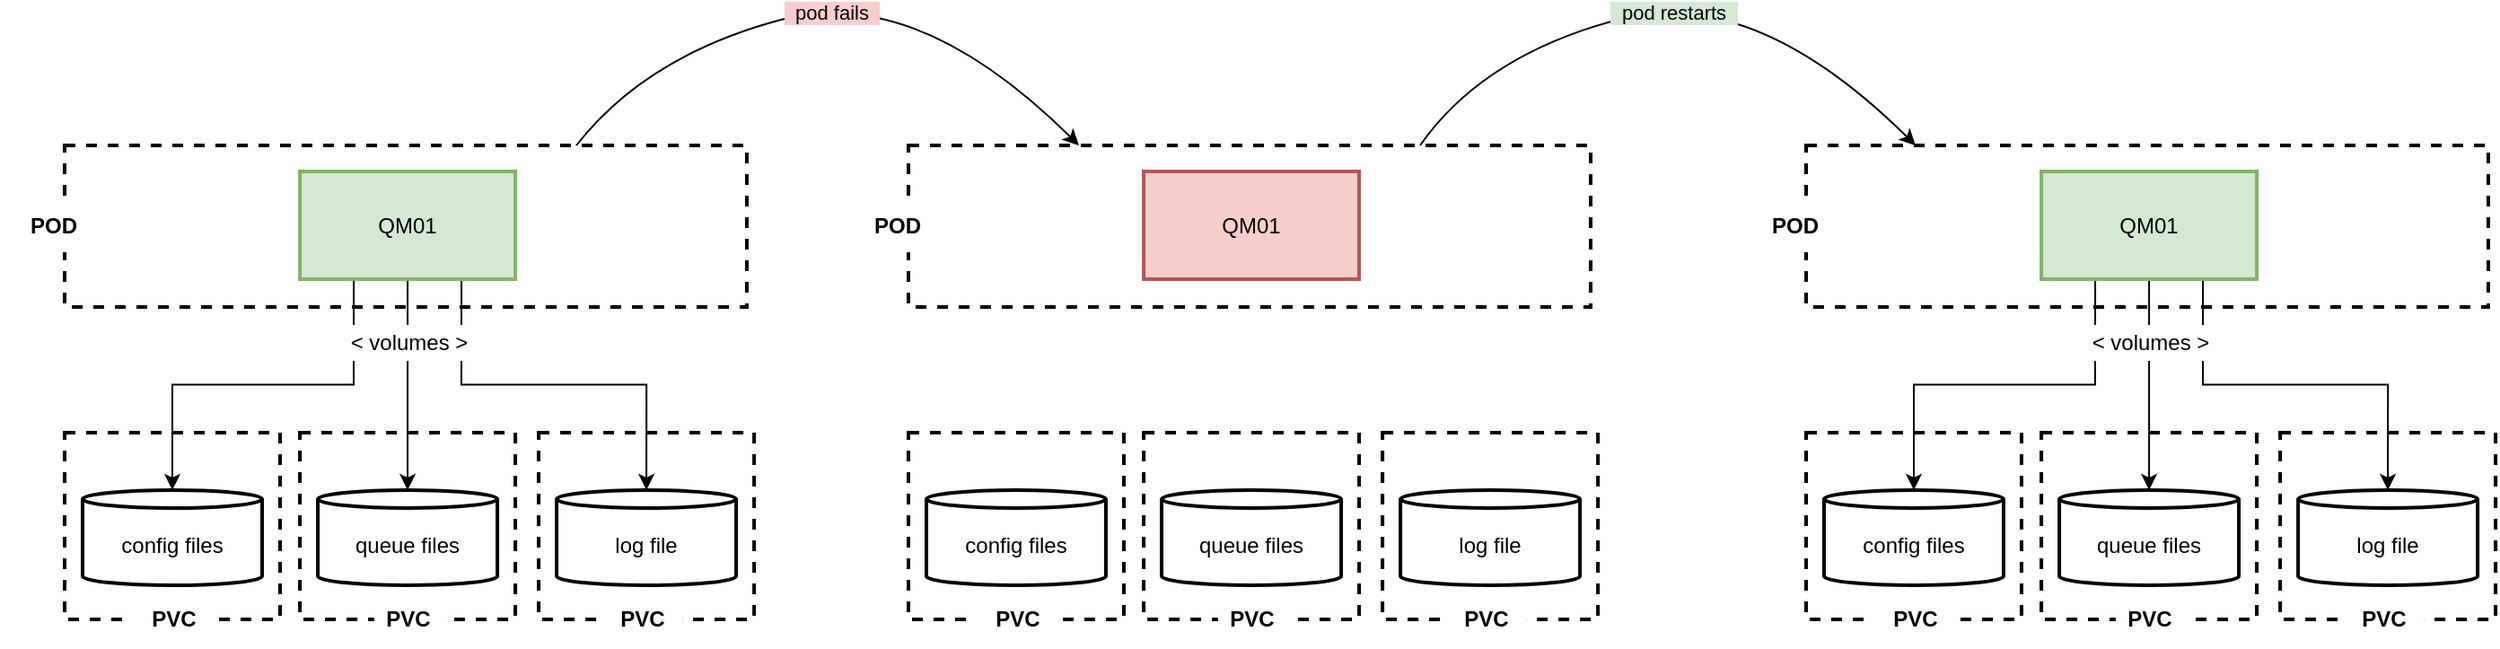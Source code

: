<mxfile version="15.8.7" type="device"><diagram id="1-U7nmGfS2WL6KFu9o9n" name="Page-1"><mxGraphModel dx="1678" dy="2234" grid="1" gridSize="10" guides="1" tooltips="1" connect="1" arrows="1" fold="1" page="1" pageScale="1" pageWidth="827" pageHeight="1169" math="0" shadow="0"><root><mxCell id="0"/><mxCell id="1" parent="0"/><mxCell id="4EUrJLht-SFeh13_2HfK-132" value="" style="rounded=0;whiteSpace=wrap;html=1;strokeWidth=2;fillColor=none;dashed=1;" vertex="1" parent="1"><mxGeometry x="166" y="-1040" width="380" height="90" as="geometry"/></mxCell><mxCell id="4EUrJLht-SFeh13_2HfK-133" style="edgeStyle=orthogonalEdgeStyle;rounded=0;orthogonalLoop=1;jettySize=auto;html=1;exitX=0.25;exitY=1;exitDx=0;exitDy=0;" edge="1" source="4EUrJLht-SFeh13_2HfK-136" target="4EUrJLht-SFeh13_2HfK-137" parent="1"><mxGeometry relative="1" as="geometry"/></mxCell><mxCell id="4EUrJLht-SFeh13_2HfK-134" style="edgeStyle=orthogonalEdgeStyle;rounded=0;orthogonalLoop=1;jettySize=auto;html=1;entryX=0.5;entryY=0;entryDx=0;entryDy=0;entryPerimeter=0;" edge="1" source="4EUrJLht-SFeh13_2HfK-136" target="4EUrJLht-SFeh13_2HfK-147" parent="1"><mxGeometry relative="1" as="geometry"/></mxCell><mxCell id="4EUrJLht-SFeh13_2HfK-135" style="edgeStyle=orthogonalEdgeStyle;rounded=0;orthogonalLoop=1;jettySize=auto;html=1;entryX=0.5;entryY=0;entryDx=0;entryDy=0;entryPerimeter=0;exitX=0.75;exitY=1;exitDx=0;exitDy=0;" edge="1" source="4EUrJLht-SFeh13_2HfK-136" target="4EUrJLht-SFeh13_2HfK-148" parent="1"><mxGeometry relative="1" as="geometry"/></mxCell><mxCell id="4EUrJLht-SFeh13_2HfK-136" value="QM01" style="rounded=0;whiteSpace=wrap;html=1;strokeWidth=2;fillColor=#d5e8d4;strokeColor=#82b366;" vertex="1" parent="1"><mxGeometry x="297.04" y="-1025.5" width="120" height="60" as="geometry"/></mxCell><mxCell id="4EUrJLht-SFeh13_2HfK-137" value="config files" style="shape=cylinder3;whiteSpace=wrap;html=1;boundedLbl=1;backgroundOutline=1;size=5;strokeWidth=2;" vertex="1" parent="1"><mxGeometry x="176" y="-848" width="100" height="53" as="geometry"/></mxCell><mxCell id="4EUrJLht-SFeh13_2HfK-147" value="queue files" style="shape=cylinder3;whiteSpace=wrap;html=1;boundedLbl=1;backgroundOutline=1;size=5;strokeWidth=2;" vertex="1" parent="1"><mxGeometry x="307.04" y="-848" width="100" height="53" as="geometry"/></mxCell><mxCell id="4EUrJLht-SFeh13_2HfK-148" value="log file" style="shape=cylinder3;whiteSpace=wrap;html=1;boundedLbl=1;backgroundOutline=1;size=5;strokeWidth=2;" vertex="1" parent="1"><mxGeometry x="440.05" y="-848" width="100" height="53" as="geometry"/></mxCell><mxCell id="4EUrJLht-SFeh13_2HfK-153" value="POD" style="text;html=1;strokeColor=none;fillColor=default;align=center;verticalAlign=middle;whiteSpace=wrap;rounded=0;fontStyle=1" vertex="1" parent="1"><mxGeometry x="130" y="-1010.5" width="60" height="30" as="geometry"/></mxCell><mxCell id="4EUrJLht-SFeh13_2HfK-154" value="" style="rounded=0;whiteSpace=wrap;html=1;strokeWidth=2;fillColor=none;dashed=1;" vertex="1" parent="1"><mxGeometry x="166" y="-880" width="120" height="104" as="geometry"/></mxCell><mxCell id="4EUrJLht-SFeh13_2HfK-155" value="PVC" style="text;html=1;strokeColor=none;fillColor=default;align=center;verticalAlign=middle;whiteSpace=wrap;rounded=0;fontStyle=1" vertex="1" parent="1"><mxGeometry x="201.92" y="-791" width="50" height="30" as="geometry"/></mxCell><mxCell id="4EUrJLht-SFeh13_2HfK-156" value="" style="rounded=0;whiteSpace=wrap;html=1;strokeWidth=2;fillColor=none;dashed=1;" vertex="1" parent="1"><mxGeometry x="430.05" y="-880" width="120" height="104" as="geometry"/></mxCell><mxCell id="4EUrJLht-SFeh13_2HfK-157" value="" style="rounded=0;whiteSpace=wrap;html=1;strokeWidth=2;fillColor=none;dashed=1;" vertex="1" parent="1"><mxGeometry x="297.04" y="-880" width="120" height="104" as="geometry"/></mxCell><mxCell id="4EUrJLht-SFeh13_2HfK-158" value="PVC" style="text;html=1;strokeColor=none;fillColor=default;align=center;verticalAlign=middle;whiteSpace=wrap;rounded=0;fontStyle=1" vertex="1" parent="1"><mxGeometry x="465.95" y="-791" width="44.05" height="30" as="geometry"/></mxCell><mxCell id="4EUrJLht-SFeh13_2HfK-159" value="PVC" style="text;html=1;strokeColor=none;fillColor=default;align=center;verticalAlign=middle;whiteSpace=wrap;rounded=0;fontStyle=1" vertex="1" parent="1"><mxGeometry x="338.44" y="-791" width="38.96" height="30" as="geometry"/></mxCell><mxCell id="4EUrJLht-SFeh13_2HfK-160" value="&amp;lt; volumes &amp;gt;" style="text;html=1;strokeColor=none;fillColor=default;align=center;verticalAlign=middle;whiteSpace=wrap;rounded=0;fontFamily=Helvetica;" vertex="1" parent="1"><mxGeometry x="315.03" y="-940" width="85.95" height="20" as="geometry"/></mxCell><mxCell id="4EUrJLht-SFeh13_2HfK-161" value="" style="rounded=0;whiteSpace=wrap;html=1;strokeWidth=2;fillColor=none;dashed=1;" vertex="1" parent="1"><mxGeometry x="636" y="-1040" width="380" height="90" as="geometry"/></mxCell><mxCell id="4EUrJLht-SFeh13_2HfK-162" value="QM01" style="rounded=0;whiteSpace=wrap;html=1;strokeWidth=2;fillColor=#f8cecc;strokeColor=#b85450;" vertex="1" parent="1"><mxGeometry x="767.04" y="-1025.5" width="120" height="60" as="geometry"/></mxCell><mxCell id="4EUrJLht-SFeh13_2HfK-163" value="config files" style="shape=cylinder3;whiteSpace=wrap;html=1;boundedLbl=1;backgroundOutline=1;size=5;strokeWidth=2;" vertex="1" parent="1"><mxGeometry x="646" y="-848" width="100" height="53" as="geometry"/></mxCell><mxCell id="4EUrJLht-SFeh13_2HfK-173" value="queue files" style="shape=cylinder3;whiteSpace=wrap;html=1;boundedLbl=1;backgroundOutline=1;size=5;strokeWidth=2;" vertex="1" parent="1"><mxGeometry x="777.04" y="-848" width="100" height="53" as="geometry"/></mxCell><mxCell id="4EUrJLht-SFeh13_2HfK-174" value="log file" style="shape=cylinder3;whiteSpace=wrap;html=1;boundedLbl=1;backgroundOutline=1;size=5;strokeWidth=2;" vertex="1" parent="1"><mxGeometry x="910.05" y="-848" width="100" height="53" as="geometry"/></mxCell><mxCell id="4EUrJLht-SFeh13_2HfK-179" value="POD" style="text;html=1;strokeColor=none;fillColor=default;align=center;verticalAlign=middle;whiteSpace=wrap;rounded=0;fontStyle=1" vertex="1" parent="1"><mxGeometry x="600" y="-1010.5" width="60" height="30" as="geometry"/></mxCell><mxCell id="4EUrJLht-SFeh13_2HfK-180" value="" style="rounded=0;whiteSpace=wrap;html=1;strokeWidth=2;fillColor=none;dashed=1;" vertex="1" parent="1"><mxGeometry x="636" y="-880" width="120" height="104" as="geometry"/></mxCell><mxCell id="4EUrJLht-SFeh13_2HfK-181" value="PVC" style="text;html=1;strokeColor=none;fillColor=default;align=center;verticalAlign=middle;whiteSpace=wrap;rounded=0;fontStyle=1" vertex="1" parent="1"><mxGeometry x="671.92" y="-791" width="50" height="30" as="geometry"/></mxCell><mxCell id="4EUrJLht-SFeh13_2HfK-182" value="" style="rounded=0;whiteSpace=wrap;html=1;strokeWidth=2;fillColor=none;dashed=1;" vertex="1" parent="1"><mxGeometry x="900.05" y="-880" width="120" height="104" as="geometry"/></mxCell><mxCell id="4EUrJLht-SFeh13_2HfK-183" value="" style="rounded=0;whiteSpace=wrap;html=1;strokeWidth=2;fillColor=none;dashed=1;" vertex="1" parent="1"><mxGeometry x="767.04" y="-880" width="120" height="104" as="geometry"/></mxCell><mxCell id="4EUrJLht-SFeh13_2HfK-184" value="PVC" style="text;html=1;strokeColor=none;fillColor=default;align=center;verticalAlign=middle;whiteSpace=wrap;rounded=0;fontStyle=1" vertex="1" parent="1"><mxGeometry x="935.95" y="-791" width="44.05" height="30" as="geometry"/></mxCell><mxCell id="4EUrJLht-SFeh13_2HfK-185" value="PVC" style="text;html=1;strokeColor=none;fillColor=default;align=center;verticalAlign=middle;whiteSpace=wrap;rounded=0;fontStyle=1" vertex="1" parent="1"><mxGeometry x="808.44" y="-791" width="38.96" height="30" as="geometry"/></mxCell><mxCell id="4EUrJLht-SFeh13_2HfK-186" value="" style="rounded=0;whiteSpace=wrap;html=1;strokeWidth=2;fillColor=none;dashed=1;" vertex="1" parent="1"><mxGeometry x="1136" y="-1040" width="380" height="90" as="geometry"/></mxCell><mxCell id="4EUrJLht-SFeh13_2HfK-187" style="edgeStyle=orthogonalEdgeStyle;rounded=0;orthogonalLoop=1;jettySize=auto;html=1;exitX=0.25;exitY=1;exitDx=0;exitDy=0;" edge="1" source="4EUrJLht-SFeh13_2HfK-190" target="4EUrJLht-SFeh13_2HfK-191" parent="1"><mxGeometry relative="1" as="geometry"/></mxCell><mxCell id="4EUrJLht-SFeh13_2HfK-188" style="edgeStyle=orthogonalEdgeStyle;rounded=0;orthogonalLoop=1;jettySize=auto;html=1;entryX=0.5;entryY=0;entryDx=0;entryDy=0;entryPerimeter=0;" edge="1" source="4EUrJLht-SFeh13_2HfK-190" target="4EUrJLht-SFeh13_2HfK-201" parent="1"><mxGeometry relative="1" as="geometry"/></mxCell><mxCell id="4EUrJLht-SFeh13_2HfK-189" style="edgeStyle=orthogonalEdgeStyle;rounded=0;orthogonalLoop=1;jettySize=auto;html=1;entryX=0.5;entryY=0;entryDx=0;entryDy=0;entryPerimeter=0;exitX=0.75;exitY=1;exitDx=0;exitDy=0;" edge="1" source="4EUrJLht-SFeh13_2HfK-190" target="4EUrJLht-SFeh13_2HfK-202" parent="1"><mxGeometry relative="1" as="geometry"/></mxCell><mxCell id="4EUrJLht-SFeh13_2HfK-190" value="QM01" style="rounded=0;whiteSpace=wrap;html=1;strokeWidth=2;fillColor=#d5e8d4;strokeColor=#82b366;" vertex="1" parent="1"><mxGeometry x="1267.04" y="-1025.5" width="120" height="60" as="geometry"/></mxCell><mxCell id="4EUrJLht-SFeh13_2HfK-191" value="config files" style="shape=cylinder3;whiteSpace=wrap;html=1;boundedLbl=1;backgroundOutline=1;size=5;strokeWidth=2;" vertex="1" parent="1"><mxGeometry x="1146" y="-848" width="100" height="53" as="geometry"/></mxCell><mxCell id="4EUrJLht-SFeh13_2HfK-201" value="queue files" style="shape=cylinder3;whiteSpace=wrap;html=1;boundedLbl=1;backgroundOutline=1;size=5;strokeWidth=2;" vertex="1" parent="1"><mxGeometry x="1277.04" y="-848" width="100" height="53" as="geometry"/></mxCell><mxCell id="4EUrJLht-SFeh13_2HfK-202" value="log file" style="shape=cylinder3;whiteSpace=wrap;html=1;boundedLbl=1;backgroundOutline=1;size=5;strokeWidth=2;" vertex="1" parent="1"><mxGeometry x="1410.05" y="-848" width="100" height="53" as="geometry"/></mxCell><mxCell id="4EUrJLht-SFeh13_2HfK-207" value="POD" style="text;html=1;strokeColor=none;fillColor=default;align=center;verticalAlign=middle;whiteSpace=wrap;rounded=0;fontStyle=1" vertex="1" parent="1"><mxGeometry x="1100" y="-1010.5" width="60" height="30" as="geometry"/></mxCell><mxCell id="4EUrJLht-SFeh13_2HfK-208" value="" style="rounded=0;whiteSpace=wrap;html=1;strokeWidth=2;fillColor=none;dashed=1;" vertex="1" parent="1"><mxGeometry x="1136" y="-880" width="120" height="104" as="geometry"/></mxCell><mxCell id="4EUrJLht-SFeh13_2HfK-209" value="PVC" style="text;html=1;strokeColor=none;fillColor=default;align=center;verticalAlign=middle;whiteSpace=wrap;rounded=0;fontStyle=1" vertex="1" parent="1"><mxGeometry x="1171.92" y="-791" width="50" height="30" as="geometry"/></mxCell><mxCell id="4EUrJLht-SFeh13_2HfK-210" value="" style="rounded=0;whiteSpace=wrap;html=1;strokeWidth=2;fillColor=none;dashed=1;" vertex="1" parent="1"><mxGeometry x="1400.05" y="-880" width="120" height="104" as="geometry"/></mxCell><mxCell id="4EUrJLht-SFeh13_2HfK-211" value="" style="rounded=0;whiteSpace=wrap;html=1;strokeWidth=2;fillColor=none;dashed=1;" vertex="1" parent="1"><mxGeometry x="1267.04" y="-880" width="120" height="104" as="geometry"/></mxCell><mxCell id="4EUrJLht-SFeh13_2HfK-212" value="PVC" style="text;html=1;strokeColor=none;fillColor=default;align=center;verticalAlign=middle;whiteSpace=wrap;rounded=0;fontStyle=1" vertex="1" parent="1"><mxGeometry x="1435.95" y="-791" width="44.05" height="30" as="geometry"/></mxCell><mxCell id="4EUrJLht-SFeh13_2HfK-213" value="PVC" style="text;html=1;strokeColor=none;fillColor=default;align=center;verticalAlign=middle;whiteSpace=wrap;rounded=0;fontStyle=1" vertex="1" parent="1"><mxGeometry x="1308.44" y="-791" width="38.96" height="30" as="geometry"/></mxCell><mxCell id="4EUrJLht-SFeh13_2HfK-214" value="&amp;lt; volumes &amp;gt;" style="text;html=1;strokeColor=none;fillColor=default;align=center;verticalAlign=middle;whiteSpace=wrap;rounded=0;fontFamily=Helvetica;" vertex="1" parent="1"><mxGeometry x="1285.03" y="-940" width="85.95" height="20" as="geometry"/></mxCell><mxCell id="4EUrJLht-SFeh13_2HfK-215" value="" style="curved=1;endArrow=classic;html=1;rounded=0;exitX=0.75;exitY=0;exitDx=0;exitDy=0;entryX=0.25;entryY=0;entryDx=0;entryDy=0;" edge="1" source="4EUrJLht-SFeh13_2HfK-132" target="4EUrJLht-SFeh13_2HfK-161" parent="1"><mxGeometry width="50" height="50" relative="1" as="geometry"><mxPoint x="418.03" y="-1090" as="sourcePoint"/><mxPoint x="468.03" y="-1140" as="targetPoint"/><Array as="points"><mxPoint x="490" y="-1090"/><mxPoint x="640" y="-1130"/></Array></mxGeometry></mxCell><mxCell id="4EUrJLht-SFeh13_2HfK-216" value="&amp;nbsp; pod fails&amp;nbsp;&amp;nbsp;" style="edgeLabel;html=1;align=center;verticalAlign=middle;resizable=0;points=[];labelBackgroundColor=#F8CECC;" vertex="1" connectable="0" parent="4EUrJLht-SFeh13_2HfK-215"><mxGeometry x="-0.026" y="-3" relative="1" as="geometry"><mxPoint as="offset"/></mxGeometry></mxCell><mxCell id="4EUrJLht-SFeh13_2HfK-217" value="" style="curved=1;endArrow=classic;html=1;rounded=0;exitX=0.75;exitY=0;exitDx=0;exitDy=0;" edge="1" source="4EUrJLht-SFeh13_2HfK-161" parent="1"><mxGeometry width="50" height="50" relative="1" as="geometry"><mxPoint x="917.0" y="-1040" as="sourcePoint"/><mxPoint x="1197" y="-1040" as="targetPoint"/><Array as="points"><mxPoint x="956" y="-1090"/><mxPoint x="1106" y="-1130"/></Array></mxGeometry></mxCell><mxCell id="4EUrJLht-SFeh13_2HfK-218" value="&amp;nbsp; pod restarts&amp;nbsp;&amp;nbsp;" style="edgeLabel;html=1;align=center;verticalAlign=middle;resizable=0;points=[];labelBackgroundColor=#D5E8D4;" vertex="1" connectable="0" parent="4EUrJLht-SFeh13_2HfK-217"><mxGeometry x="-0.017" y="-4" relative="1" as="geometry"><mxPoint as="offset"/></mxGeometry></mxCell></root></mxGraphModel></diagram></mxfile>